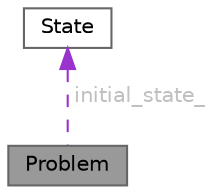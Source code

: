 digraph "Problem"
{
 // INTERACTIVE_SVG=YES
 // LATEX_PDF_SIZE
  bgcolor="transparent";
  edge [fontname=Helvetica,fontsize=10,labelfontname=Helvetica,labelfontsize=10];
  node [fontname=Helvetica,fontsize=10,shape=box,height=0.2,width=0.4];
  Node1 [id="Node000001",label="Problem",height=0.2,width=0.4,color="gray40", fillcolor="grey60", style="filled", fontcolor="black",tooltip="Represents an abstract problem that needs to be solved."];
  Node2 -> Node1 [id="edge1_Node000001_Node000002",dir="back",color="darkorchid3",style="dashed",tooltip=" ",label=" initial_state_",fontcolor="grey" ];
  Node2 [id="Node000002",label="State",height=0.2,width=0.4,color="gray40", fillcolor="white", style="filled",URL="$classState.html",tooltip="Represents an abstract state in a problem."];
}
